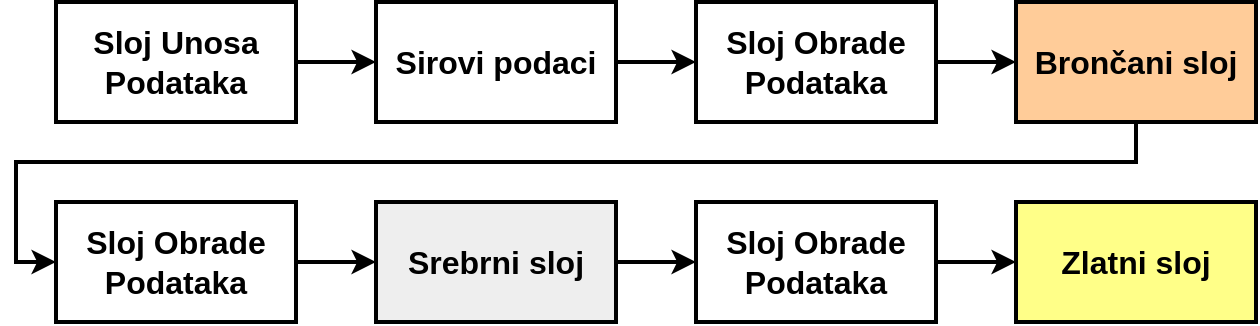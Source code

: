 <mxfile version="21.1.2" type="device">
  <diagram name="Page-1" id="YLCfDutQDyc-TqsNyLrV">
    <mxGraphModel dx="2058" dy="1180" grid="1" gridSize="10" guides="1" tooltips="1" connect="1" arrows="1" fold="1" page="1" pageScale="1" pageWidth="827" pageHeight="1169" math="0" shadow="0">
      <root>
        <mxCell id="0" />
        <mxCell id="1" parent="0" />
        <mxCell id="EPxH7OCtS1ZbczJpQmrx-3" style="edgeStyle=orthogonalEdgeStyle;rounded=0;orthogonalLoop=1;jettySize=auto;html=1;entryX=0;entryY=0.5;entryDx=0;entryDy=0;strokeWidth=2;strokeColor=#000000;" parent="1" source="EPxH7OCtS1ZbczJpQmrx-1" target="EPxH7OCtS1ZbczJpQmrx-2" edge="1">
          <mxGeometry relative="1" as="geometry" />
        </mxCell>
        <mxCell id="EPxH7OCtS1ZbczJpQmrx-1" value="Sloj Unosa Podataka" style="rounded=0;whiteSpace=wrap;html=1;fontSize=16;fontStyle=1;strokeWidth=2;strokeColor=#000000;" parent="1" vertex="1">
          <mxGeometry x="80" y="360" width="120" height="60" as="geometry" />
        </mxCell>
        <mxCell id="EPxH7OCtS1ZbczJpQmrx-5" style="edgeStyle=orthogonalEdgeStyle;rounded=0;orthogonalLoop=1;jettySize=auto;html=1;strokeWidth=2;strokeColor=#000000;" parent="1" source="EPxH7OCtS1ZbczJpQmrx-2" target="EPxH7OCtS1ZbczJpQmrx-4" edge="1">
          <mxGeometry relative="1" as="geometry" />
        </mxCell>
        <mxCell id="EPxH7OCtS1ZbczJpQmrx-2" value="Sirovi podaci" style="rounded=0;whiteSpace=wrap;html=1;fontSize=16;fontStyle=1;strokeWidth=2;strokeColor=#000000;" parent="1" vertex="1">
          <mxGeometry x="240" y="360" width="120" height="60" as="geometry" />
        </mxCell>
        <mxCell id="EPxH7OCtS1ZbczJpQmrx-7" style="edgeStyle=orthogonalEdgeStyle;rounded=0;orthogonalLoop=1;jettySize=auto;html=1;entryX=0;entryY=0.5;entryDx=0;entryDy=0;strokeWidth=2;strokeColor=#000000;" parent="1" source="EPxH7OCtS1ZbczJpQmrx-4" target="EPxH7OCtS1ZbczJpQmrx-6" edge="1">
          <mxGeometry relative="1" as="geometry" />
        </mxCell>
        <mxCell id="EPxH7OCtS1ZbczJpQmrx-4" value="Sloj Obrade Podataka" style="rounded=0;whiteSpace=wrap;html=1;fontSize=16;fontStyle=1;strokeWidth=2;strokeColor=#000000;" parent="1" vertex="1">
          <mxGeometry x="400" y="360" width="120" height="60" as="geometry" />
        </mxCell>
        <mxCell id="EPxH7OCtS1ZbczJpQmrx-9" style="edgeStyle=orthogonalEdgeStyle;rounded=0;orthogonalLoop=1;jettySize=auto;html=1;entryX=0;entryY=0.5;entryDx=0;entryDy=0;strokeWidth=2;strokeColor=#000000;" parent="1" source="EPxH7OCtS1ZbczJpQmrx-6" target="EPxH7OCtS1ZbczJpQmrx-8" edge="1">
          <mxGeometry relative="1" as="geometry">
            <Array as="points">
              <mxPoint x="620" y="440" />
              <mxPoint x="60" y="440" />
              <mxPoint x="60" y="490" />
            </Array>
          </mxGeometry>
        </mxCell>
        <mxCell id="EPxH7OCtS1ZbczJpQmrx-6" value="Brončani sloj" style="rounded=0;whiteSpace=wrap;html=1;fillColor=#FFCC99;strokeColor=#000000;fontSize=16;fontStyle=1;strokeWidth=2;" parent="1" vertex="1">
          <mxGeometry x="560" y="360" width="120" height="60" as="geometry" />
        </mxCell>
        <mxCell id="EPxH7OCtS1ZbczJpQmrx-11" style="edgeStyle=orthogonalEdgeStyle;rounded=0;orthogonalLoop=1;jettySize=auto;html=1;entryX=0;entryY=0.5;entryDx=0;entryDy=0;strokeWidth=2;strokeColor=#000000;" parent="1" source="EPxH7OCtS1ZbczJpQmrx-8" target="EPxH7OCtS1ZbczJpQmrx-10" edge="1">
          <mxGeometry relative="1" as="geometry" />
        </mxCell>
        <mxCell id="EPxH7OCtS1ZbczJpQmrx-8" value="Sloj Obrade Podataka" style="rounded=0;whiteSpace=wrap;html=1;fontSize=16;fontStyle=1;strokeWidth=2;strokeColor=#000000;" parent="1" vertex="1">
          <mxGeometry x="80" y="460" width="120" height="60" as="geometry" />
        </mxCell>
        <mxCell id="EPxH7OCtS1ZbczJpQmrx-13" style="edgeStyle=orthogonalEdgeStyle;rounded=0;orthogonalLoop=1;jettySize=auto;html=1;entryX=0;entryY=0.5;entryDx=0;entryDy=0;strokeWidth=2;strokeColor=#000000;" parent="1" source="EPxH7OCtS1ZbczJpQmrx-10" target="EPxH7OCtS1ZbczJpQmrx-12" edge="1">
          <mxGeometry relative="1" as="geometry" />
        </mxCell>
        <mxCell id="EPxH7OCtS1ZbczJpQmrx-10" value="Srebrni sloj" style="rounded=0;whiteSpace=wrap;html=1;fillColor=#EEEEEE;fontSize=16;fontStyle=1;strokeWidth=2;strokeColor=#000000;" parent="1" vertex="1">
          <mxGeometry x="240" y="460" width="120" height="60" as="geometry" />
        </mxCell>
        <mxCell id="EPxH7OCtS1ZbczJpQmrx-15" style="edgeStyle=orthogonalEdgeStyle;rounded=0;orthogonalLoop=1;jettySize=auto;html=1;entryX=0;entryY=0.5;entryDx=0;entryDy=0;strokeWidth=2;strokeColor=#000000;" parent="1" source="EPxH7OCtS1ZbczJpQmrx-12" target="EPxH7OCtS1ZbczJpQmrx-14" edge="1">
          <mxGeometry relative="1" as="geometry" />
        </mxCell>
        <mxCell id="EPxH7OCtS1ZbczJpQmrx-12" value="Sloj Obrade Podataka" style="rounded=0;whiteSpace=wrap;html=1;fontSize=16;fontStyle=1;strokeWidth=2;strokeColor=#000000;" parent="1" vertex="1">
          <mxGeometry x="400" y="460" width="120" height="60" as="geometry" />
        </mxCell>
        <mxCell id="EPxH7OCtS1ZbczJpQmrx-14" value="Zlatni sloj" style="rounded=0;whiteSpace=wrap;html=1;fillColor=#ffff88;strokeColor=#000000;fontSize=16;fontStyle=1;strokeWidth=2;" parent="1" vertex="1">
          <mxGeometry x="560" y="460" width="120" height="60" as="geometry" />
        </mxCell>
      </root>
    </mxGraphModel>
  </diagram>
</mxfile>
